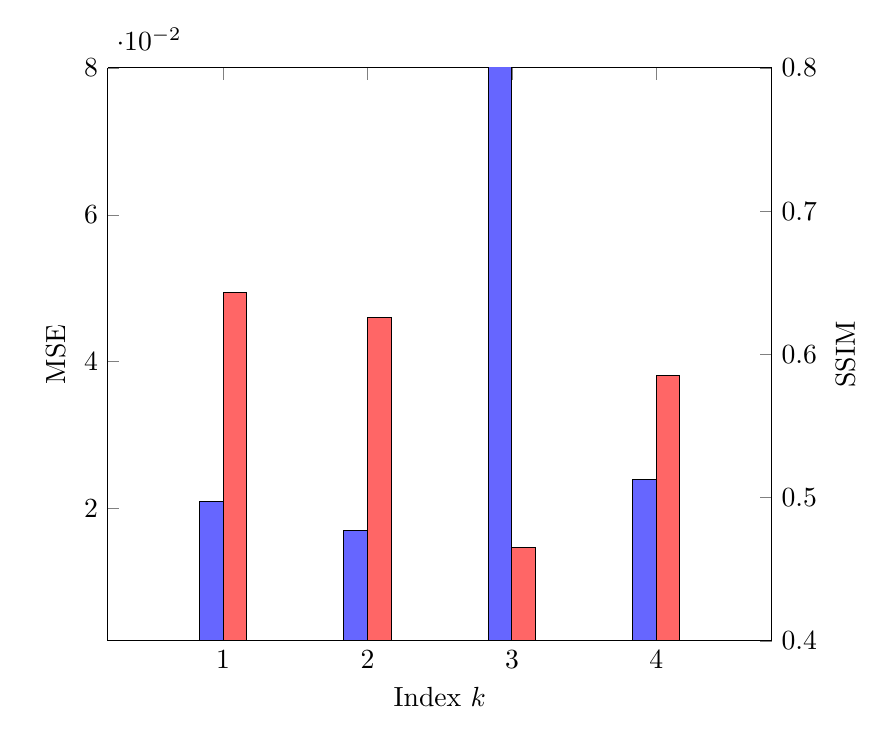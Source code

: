 \usetikzlibrary{matrix}
\begin{tikzpicture}
        \pgfplotsset{
            scale only axis,
            xmin=0.2,
            xmax=4.8,
        }
        \begin{axis}[
        axis y line*=left,
        ybar,
        xlabel={Index $k$},
        ylabel={MSE},
        xtick align=inside,
bar width=0.3cm,
xtick={1,2,3,4},
ymin= 0.002, ymax=0.08,
        ]
        \addplot [fill=blue!60,xshift=-0.5*\pgfplotbarwidth] 
coordinates {(1,0.021) (2,0.017) (3,0.081) (4,0.024)};
		\label{pgfplot:MSE}
        \end{axis}
        \begin{axis} [
        axis y line*=right,
		ylabel near ticks, yticklabel pos=right,
        hide x axis,
        ybar,
bar width=0.3cm,
        ylabel={SSIM},
ymin= 0.4, ymax=0.8,
        ]
        \addplot [fill=red!60,xshift=0.5*\pgfplotbarwidth] 
coordinates {(1,0.643) (2,0.626) (3,0.465) (4,0.585)};
		\label{pgfplot:SSIM}
        \end{axis}


        \end{tikzpicture}